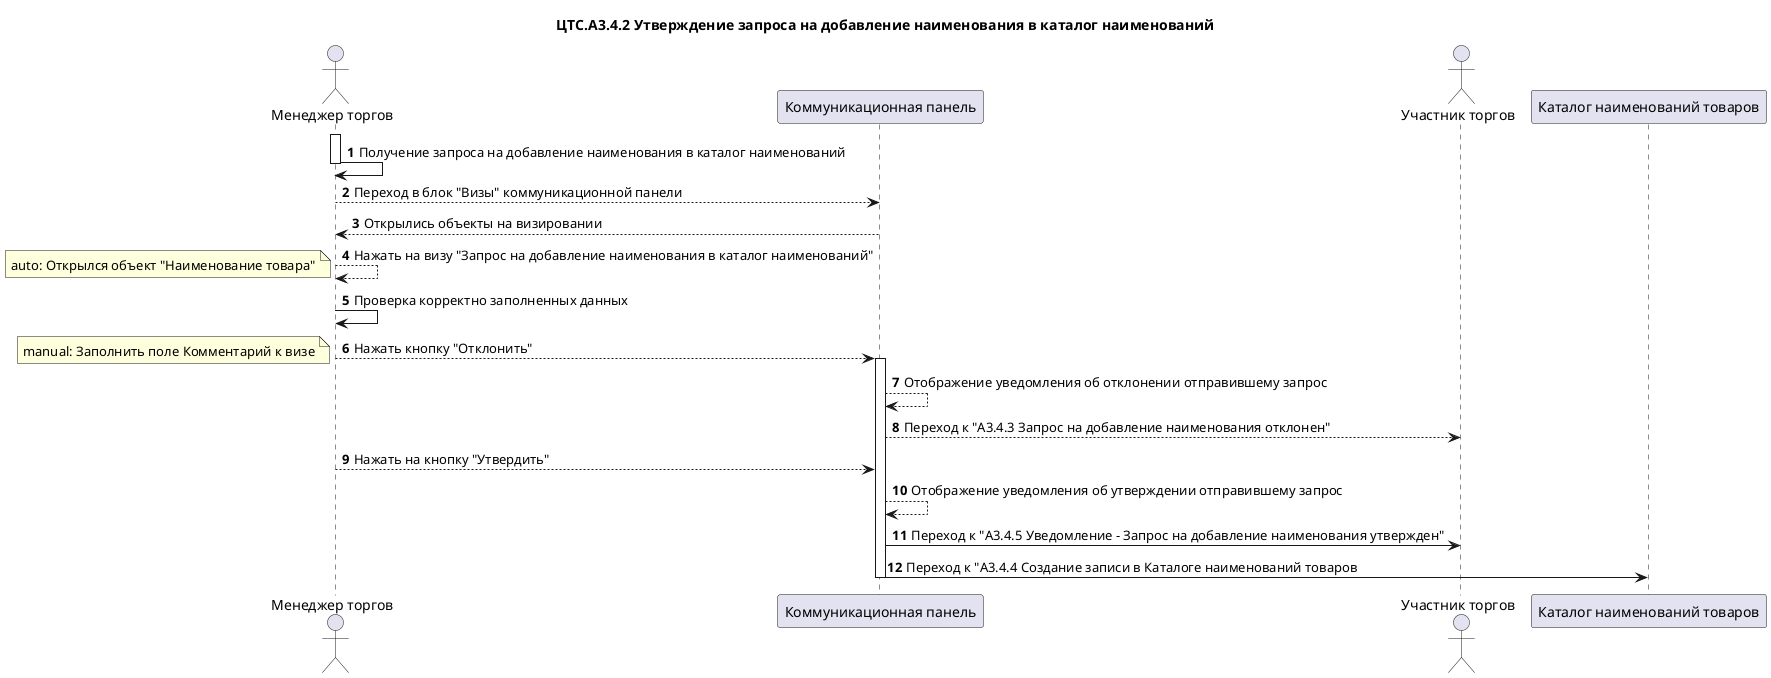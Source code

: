 @startuml "ЦТС.А3.4 Утверждение запроса на добавление наименования в каталог наименований"
title "ЦТС.А3.4.2 Утверждение запроса на добавление наименования в каталог наименований"
actor "Менеджер торгов" as User_CTS
participant "Коммуникационная панель" as CommunicationPanel
actor "Участник торгов" as User
participant "Каталог наименований товаров" as CommoditiesNames

autonumber

activate User_CTS
User_CTS->User_CTS: Получение запроса на добавление наименования в каталог наименований
deactivate User_CTS

User_CTS-->CommunicationPanel: Переход в блок "Визы" коммуникационной панели
CommunicationPanel-->User_CTS: Открылись объекты на визировании
User_CTS-->User_CTS: Нажать на визу "Запрос на добавление наименования в каталог наименований"
note left
 auto: Открылся объект "Наименование товара"
end note 

User_CTS->User_CTS: Проверка корректно заполненных данных

        User_CTS-->CommunicationPanel: Нажать кнопку "Отклонить"
    note left
         manual: Заполнить поле Комментарий к визе
    end note
    activate CommunicationPanel

CommunicationPanel-->CommunicationPanel: Отображение уведомления об отклонении отправившему запрос
CommunicationPanel-->User: Переход к "А3.4.3 Запрос на добавление наименования отклонен"
    User_CTS-->CommunicationPanel: Нажать на кнопку "Утвердить"
CommunicationPanel-->CommunicationPanel: Отображение уведомления об утверждении отправившему запрос
 deactivate User_CTS
CommunicationPanel->User: Переход к "А3.4.5 Уведомление - Запрос на добавление наименования утвержден"
CommunicationPanel->CommoditiesNames: Переход к "А3.4.4 Создание записи в Каталоге наименований товаров
    deactivate CommunicationPanel
    
@enduml